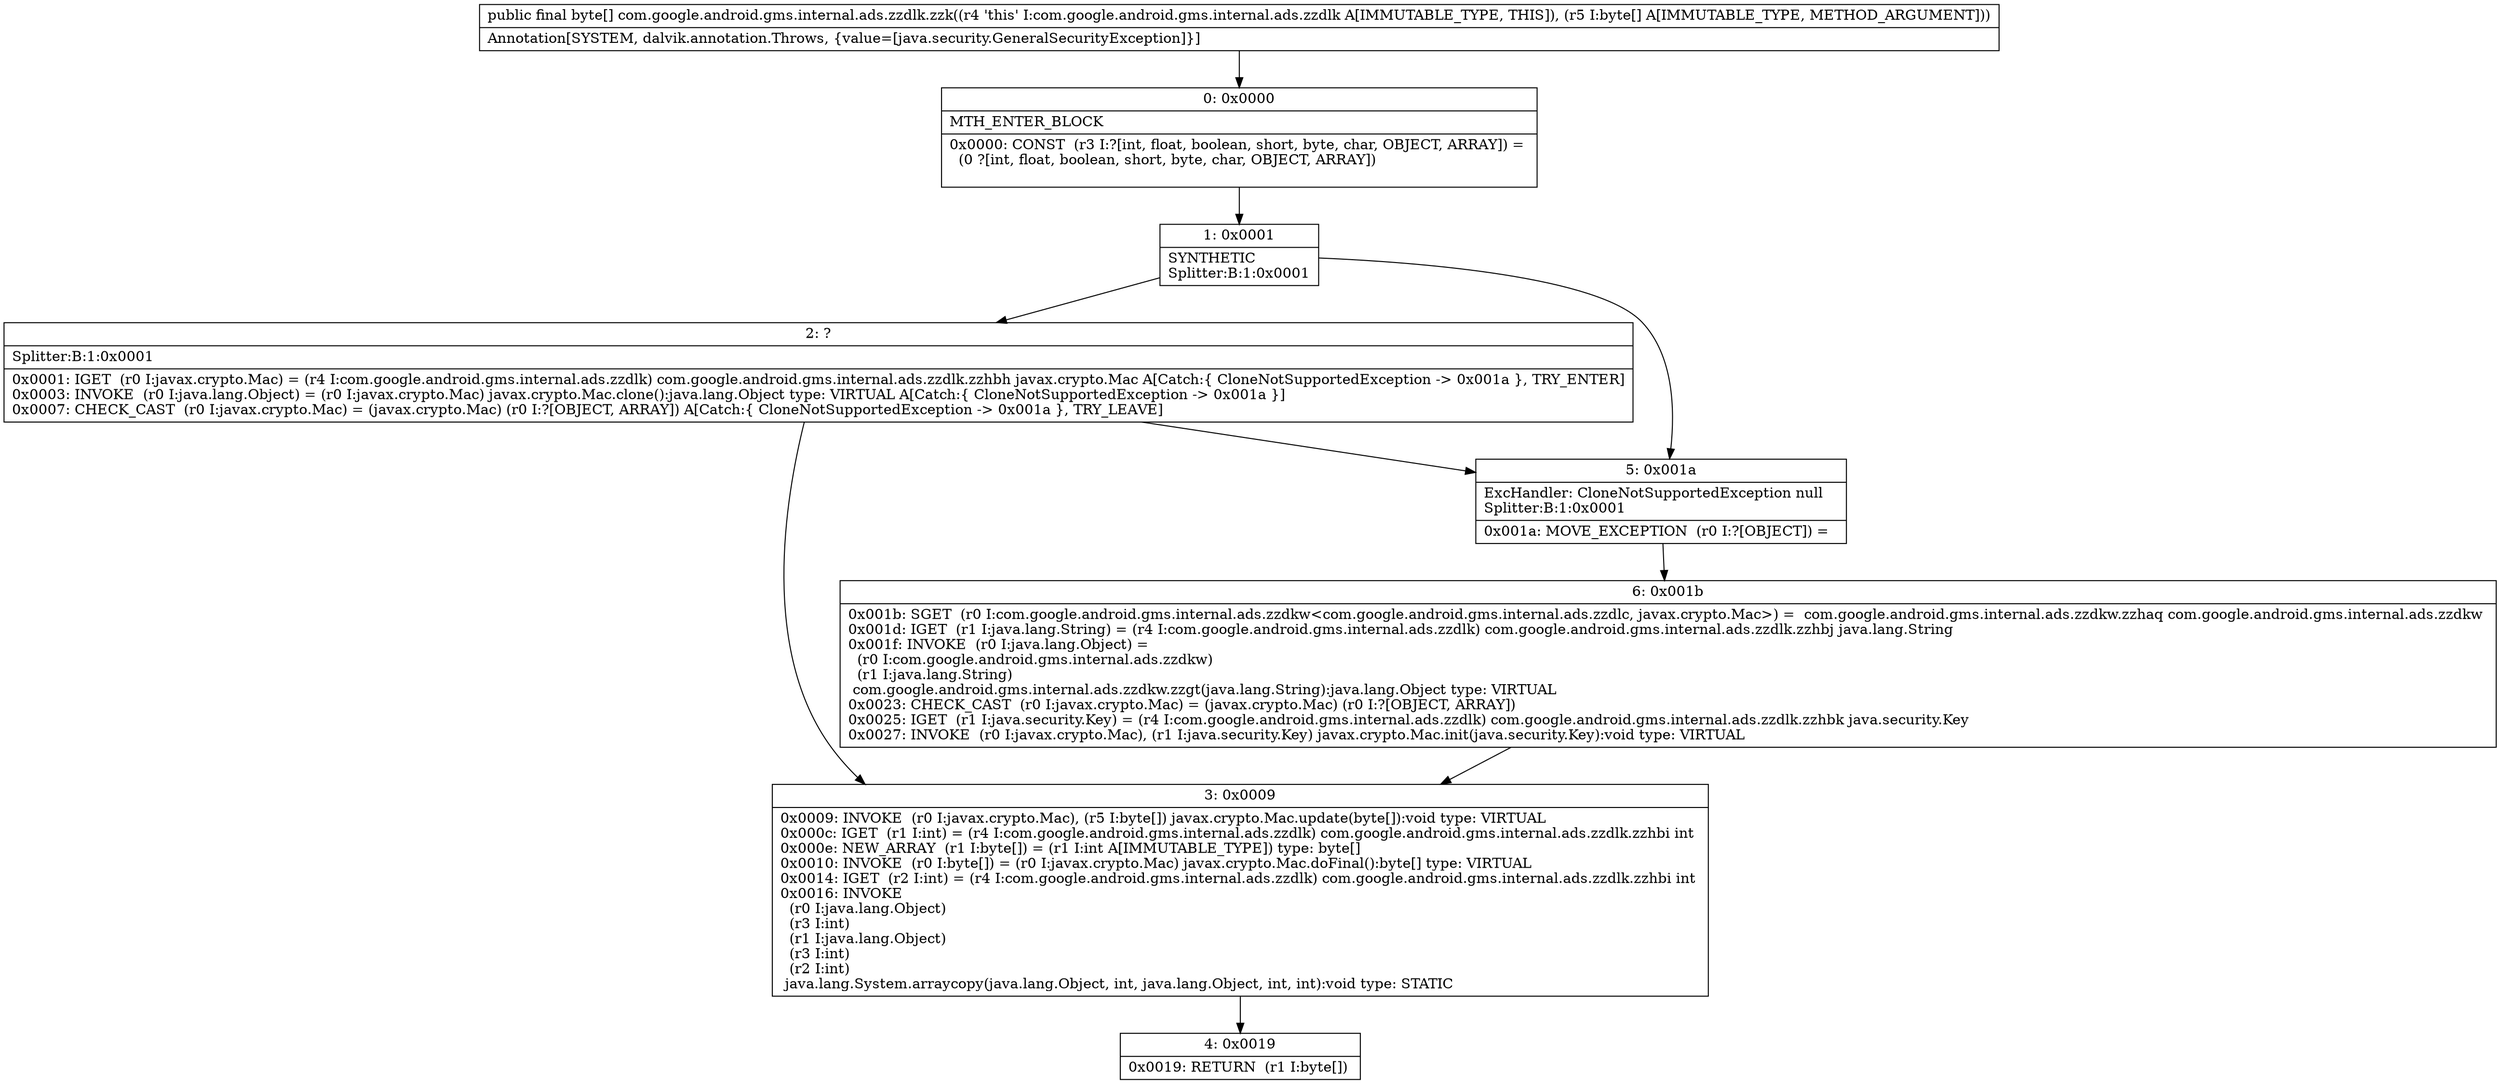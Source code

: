 digraph "CFG forcom.google.android.gms.internal.ads.zzdlk.zzk([B)[B" {
Node_0 [shape=record,label="{0\:\ 0x0000|MTH_ENTER_BLOCK\l|0x0000: CONST  (r3 I:?[int, float, boolean, short, byte, char, OBJECT, ARRAY]) = \l  (0 ?[int, float, boolean, short, byte, char, OBJECT, ARRAY])\l \l}"];
Node_1 [shape=record,label="{1\:\ 0x0001|SYNTHETIC\lSplitter:B:1:0x0001\l}"];
Node_2 [shape=record,label="{2\:\ ?|Splitter:B:1:0x0001\l|0x0001: IGET  (r0 I:javax.crypto.Mac) = (r4 I:com.google.android.gms.internal.ads.zzdlk) com.google.android.gms.internal.ads.zzdlk.zzhbh javax.crypto.Mac A[Catch:\{ CloneNotSupportedException \-\> 0x001a \}, TRY_ENTER]\l0x0003: INVOKE  (r0 I:java.lang.Object) = (r0 I:javax.crypto.Mac) javax.crypto.Mac.clone():java.lang.Object type: VIRTUAL A[Catch:\{ CloneNotSupportedException \-\> 0x001a \}]\l0x0007: CHECK_CAST  (r0 I:javax.crypto.Mac) = (javax.crypto.Mac) (r0 I:?[OBJECT, ARRAY]) A[Catch:\{ CloneNotSupportedException \-\> 0x001a \}, TRY_LEAVE]\l}"];
Node_3 [shape=record,label="{3\:\ 0x0009|0x0009: INVOKE  (r0 I:javax.crypto.Mac), (r5 I:byte[]) javax.crypto.Mac.update(byte[]):void type: VIRTUAL \l0x000c: IGET  (r1 I:int) = (r4 I:com.google.android.gms.internal.ads.zzdlk) com.google.android.gms.internal.ads.zzdlk.zzhbi int \l0x000e: NEW_ARRAY  (r1 I:byte[]) = (r1 I:int A[IMMUTABLE_TYPE]) type: byte[] \l0x0010: INVOKE  (r0 I:byte[]) = (r0 I:javax.crypto.Mac) javax.crypto.Mac.doFinal():byte[] type: VIRTUAL \l0x0014: IGET  (r2 I:int) = (r4 I:com.google.android.gms.internal.ads.zzdlk) com.google.android.gms.internal.ads.zzdlk.zzhbi int \l0x0016: INVOKE  \l  (r0 I:java.lang.Object)\l  (r3 I:int)\l  (r1 I:java.lang.Object)\l  (r3 I:int)\l  (r2 I:int)\l java.lang.System.arraycopy(java.lang.Object, int, java.lang.Object, int, int):void type: STATIC \l}"];
Node_4 [shape=record,label="{4\:\ 0x0019|0x0019: RETURN  (r1 I:byte[]) \l}"];
Node_5 [shape=record,label="{5\:\ 0x001a|ExcHandler: CloneNotSupportedException null\lSplitter:B:1:0x0001\l|0x001a: MOVE_EXCEPTION  (r0 I:?[OBJECT]) =  \l}"];
Node_6 [shape=record,label="{6\:\ 0x001b|0x001b: SGET  (r0 I:com.google.android.gms.internal.ads.zzdkw\<com.google.android.gms.internal.ads.zzdlc, javax.crypto.Mac\>) =  com.google.android.gms.internal.ads.zzdkw.zzhaq com.google.android.gms.internal.ads.zzdkw \l0x001d: IGET  (r1 I:java.lang.String) = (r4 I:com.google.android.gms.internal.ads.zzdlk) com.google.android.gms.internal.ads.zzdlk.zzhbj java.lang.String \l0x001f: INVOKE  (r0 I:java.lang.Object) = \l  (r0 I:com.google.android.gms.internal.ads.zzdkw)\l  (r1 I:java.lang.String)\l com.google.android.gms.internal.ads.zzdkw.zzgt(java.lang.String):java.lang.Object type: VIRTUAL \l0x0023: CHECK_CAST  (r0 I:javax.crypto.Mac) = (javax.crypto.Mac) (r0 I:?[OBJECT, ARRAY]) \l0x0025: IGET  (r1 I:java.security.Key) = (r4 I:com.google.android.gms.internal.ads.zzdlk) com.google.android.gms.internal.ads.zzdlk.zzhbk java.security.Key \l0x0027: INVOKE  (r0 I:javax.crypto.Mac), (r1 I:java.security.Key) javax.crypto.Mac.init(java.security.Key):void type: VIRTUAL \l}"];
MethodNode[shape=record,label="{public final byte[] com.google.android.gms.internal.ads.zzdlk.zzk((r4 'this' I:com.google.android.gms.internal.ads.zzdlk A[IMMUTABLE_TYPE, THIS]), (r5 I:byte[] A[IMMUTABLE_TYPE, METHOD_ARGUMENT]))  | Annotation[SYSTEM, dalvik.annotation.Throws, \{value=[java.security.GeneralSecurityException]\}]\l}"];
MethodNode -> Node_0;
Node_0 -> Node_1;
Node_1 -> Node_2;
Node_1 -> Node_5;
Node_2 -> Node_3;
Node_2 -> Node_5;
Node_3 -> Node_4;
Node_5 -> Node_6;
Node_6 -> Node_3;
}

